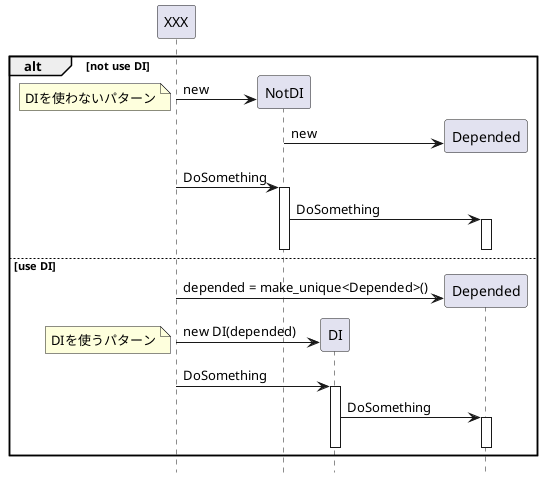 @startuml

hide footbox

participant XXX
participant NotDI
participant DI

alt not use DI

    create NotDI
    XXX -> NotDI : new

    note left: DIを使わないパターン

    create Depended
    NotDI -> Depended : new

    XXX -> NotDI : DoSomething
    activate NotDI

        NotDI -> Depended : DoSomething
        activate Depended
        deactivate Depended

    deactivate NotDI

else use DI

    create Depended
    XXX -> Depended : depended = make_unique<Depended>()

    create DI
    XXX -> DI : new DI(depended)

    note left: DIを使うパターン

    XXX -> DI : DoSomething
    activate DI

        DI -> Depended : DoSomething
        activate Depended
        deactivate Depended

    deactivate DI
end

@enduml
